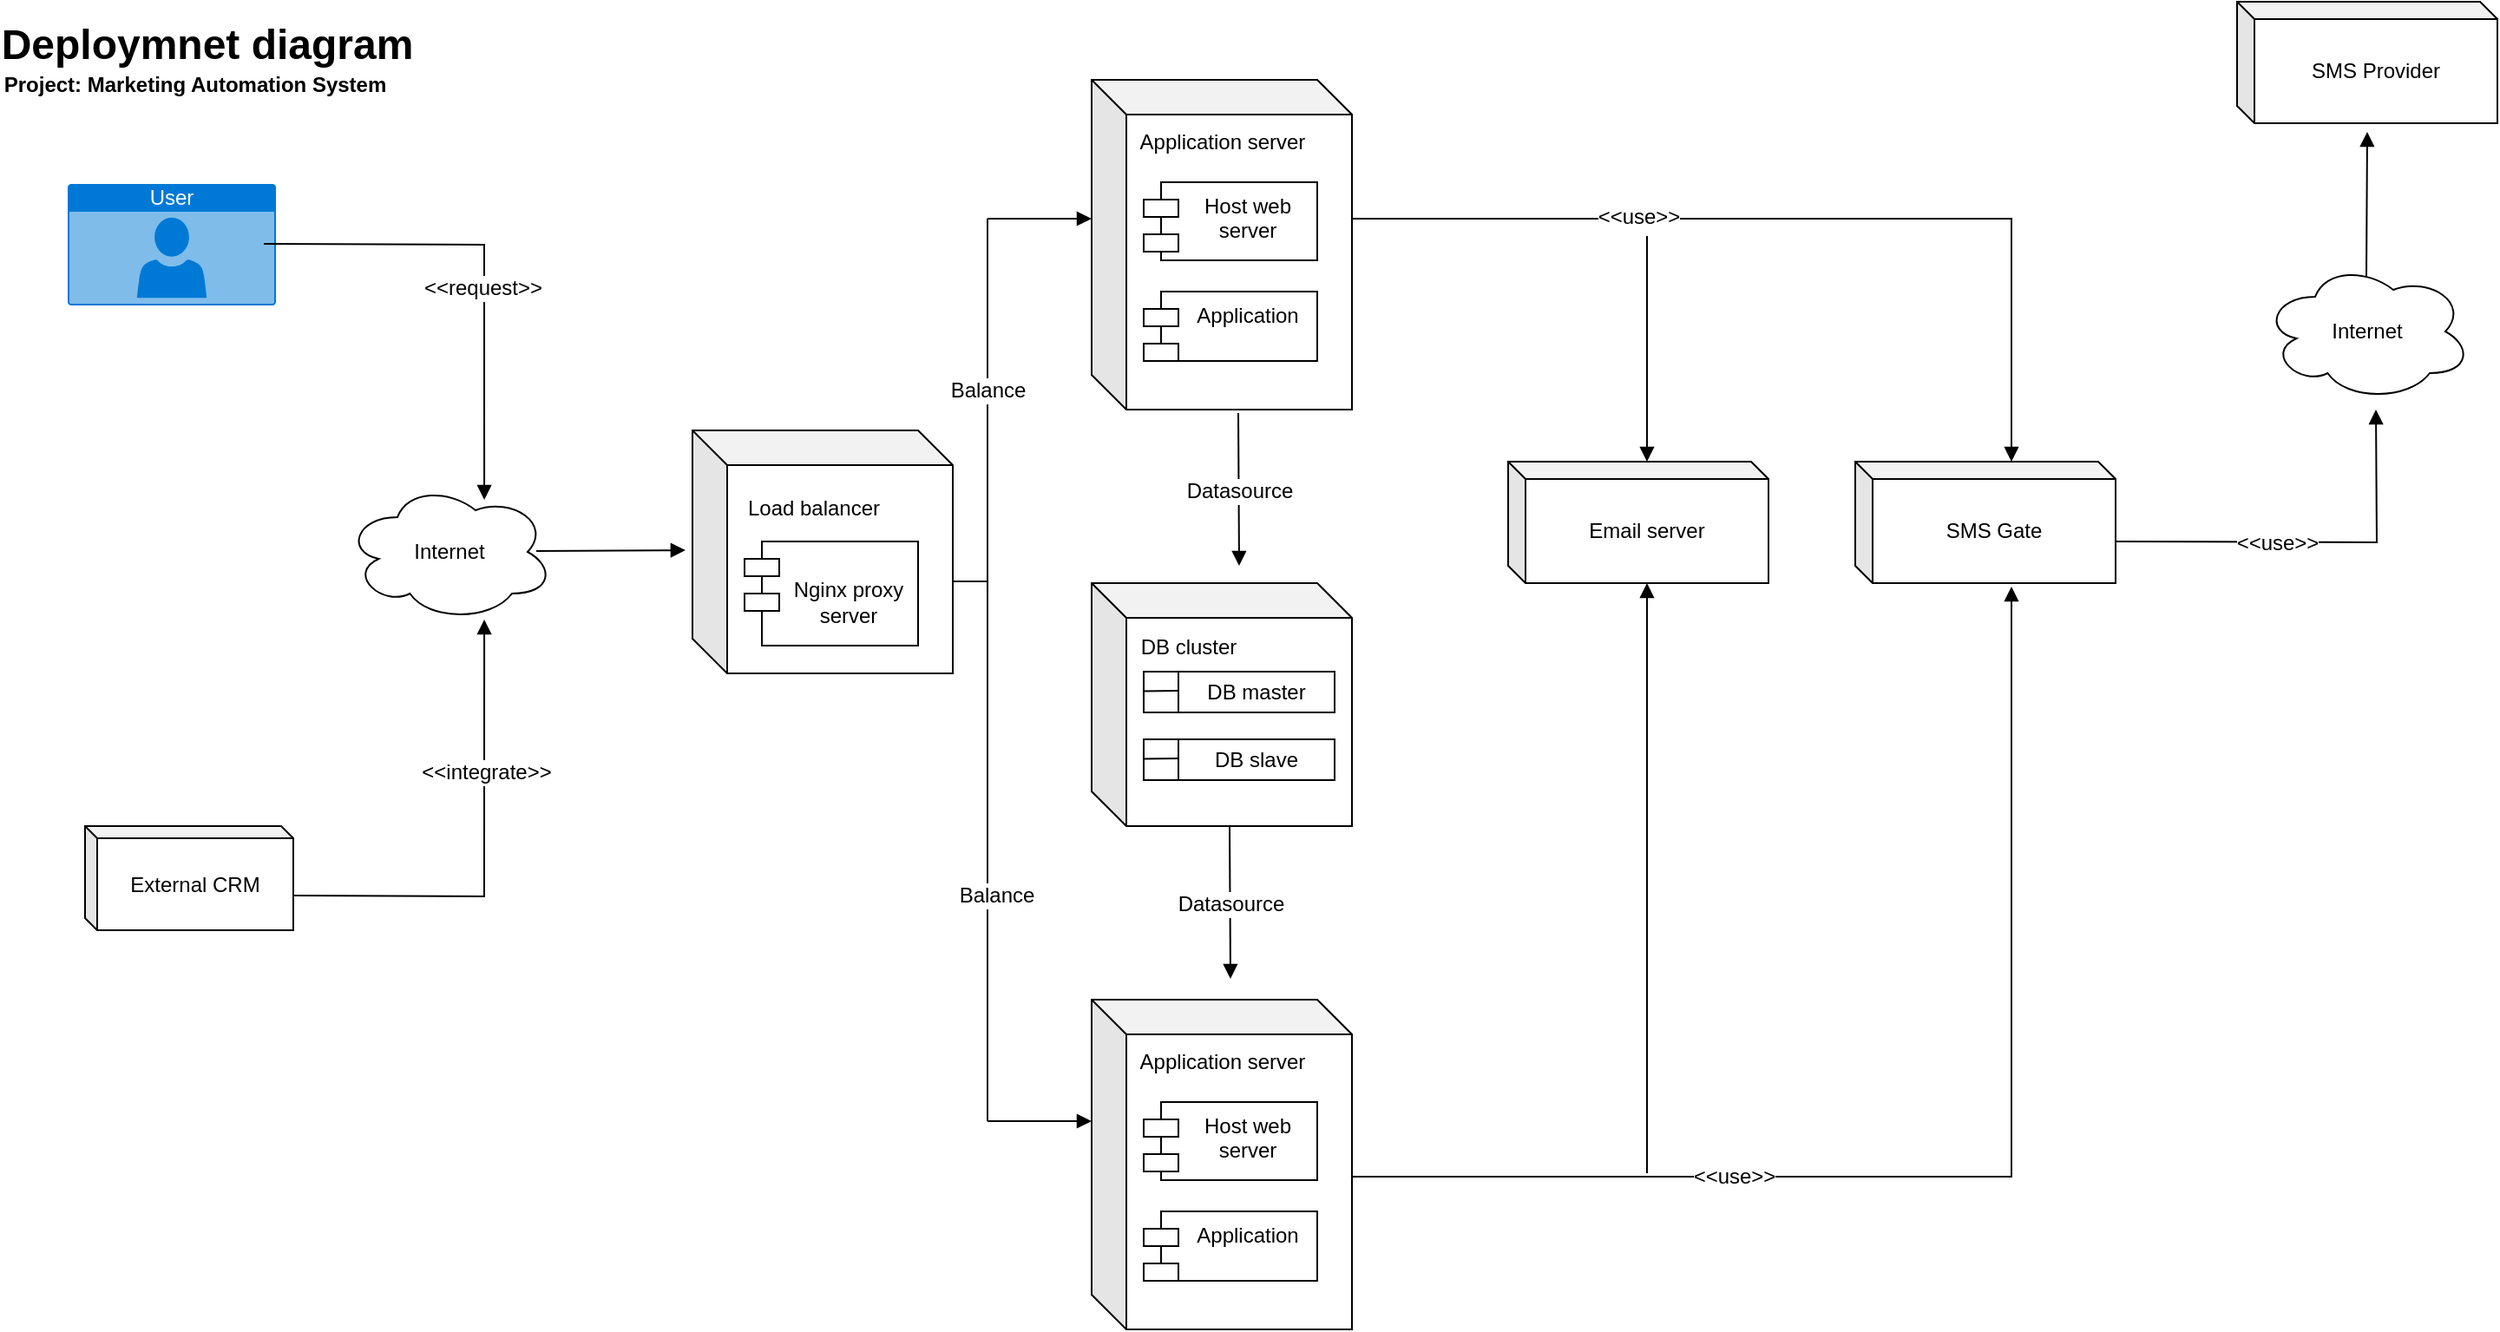 <mxfile version="21.7.0" type="device">
  <diagram name="Página-1" id="_3zXYQcCfY_ImwsTEO7Q">
    <mxGraphModel dx="1434" dy="758" grid="1" gridSize="10" guides="1" tooltips="1" connect="1" arrows="1" fold="1" page="1" pageScale="1" pageWidth="1169" pageHeight="827" math="0" shadow="0">
      <root>
        <mxCell id="0" />
        <mxCell id="1" parent="0" />
        <mxCell id="7_-mxSmgGX1I-88V7FoF-1" value="Deploymnet diagram" style="text;strokeColor=none;fillColor=none;html=1;fontSize=24;fontStyle=1;verticalAlign=middle;align=center;" vertex="1" parent="1">
          <mxGeometry x="80" y="40" width="100" height="40" as="geometry" />
        </mxCell>
        <mxCell id="7_-mxSmgGX1I-88V7FoF-2" value="Project: Marketing Automation System" style="text;align=center;fontStyle=1;verticalAlign=middle;spacingLeft=3;spacingRight=3;strokeColor=none;rotatable=0;points=[[0,0.5],[1,0.5]];portConstraint=eastwest;html=1;" vertex="1" parent="1">
          <mxGeometry x="83" y="70" width="80" height="26" as="geometry" />
        </mxCell>
        <mxCell id="7_-mxSmgGX1I-88V7FoF-3" value="User" style="html=1;whiteSpace=wrap;strokeColor=none;fillColor=#0079D6;labelPosition=center;verticalLabelPosition=middle;verticalAlign=top;align=center;fontSize=12;outlineConnect=0;spacingTop=-6;fontColor=#FFFFFF;sketch=0;shape=mxgraph.sitemap.user;" vertex="1" parent="1">
          <mxGeometry x="50" y="140" width="120" height="70" as="geometry" />
        </mxCell>
        <mxCell id="7_-mxSmgGX1I-88V7FoF-4" value="Internet" style="ellipse;shape=cloud;whiteSpace=wrap;html=1;" vertex="1" parent="1">
          <mxGeometry x="210" y="312" width="120" height="80" as="geometry" />
        </mxCell>
        <mxCell id="7_-mxSmgGX1I-88V7FoF-5" value="External CRM" style="shape=cube;whiteSpace=wrap;html=1;boundedLbl=1;backgroundOutline=1;darkOpacity=0.05;darkOpacity2=0.1;size=7;" vertex="1" parent="1">
          <mxGeometry x="60" y="510" width="120" height="60" as="geometry" />
        </mxCell>
        <mxCell id="7_-mxSmgGX1I-88V7FoF-6" value="" style="shape=cube;whiteSpace=wrap;html=1;boundedLbl=1;backgroundOutline=1;darkOpacity=0.05;darkOpacity2=0.1;" vertex="1" parent="1">
          <mxGeometry x="410" y="282" width="150" height="140" as="geometry" />
        </mxCell>
        <mxCell id="7_-mxSmgGX1I-88V7FoF-7" value="Load balancer" style="text;html=1;strokeColor=none;fillColor=none;align=center;verticalAlign=middle;whiteSpace=wrap;rounded=0;" vertex="1" parent="1">
          <mxGeometry x="440" y="312" width="80" height="30" as="geometry" />
        </mxCell>
        <mxCell id="7_-mxSmgGX1I-88V7FoF-8" value="&lt;br&gt;Nginx proxy server" style="shape=module;align=left;spacingLeft=20;align=center;verticalAlign=top;whiteSpace=wrap;html=1;" vertex="1" parent="1">
          <mxGeometry x="440" y="346" width="100" height="60" as="geometry" />
        </mxCell>
        <mxCell id="7_-mxSmgGX1I-88V7FoF-9" value="" style="shape=cube;whiteSpace=wrap;html=1;boundedLbl=1;backgroundOutline=1;darkOpacity=0.05;darkOpacity2=0.1;" vertex="1" parent="1">
          <mxGeometry x="640" y="80" width="150" height="190" as="geometry" />
        </mxCell>
        <mxCell id="7_-mxSmgGX1I-88V7FoF-10" value="" style="shape=cube;whiteSpace=wrap;html=1;boundedLbl=1;backgroundOutline=1;darkOpacity=0.05;darkOpacity2=0.1;" vertex="1" parent="1">
          <mxGeometry x="640" y="370" width="150" height="140" as="geometry" />
        </mxCell>
        <mxCell id="7_-mxSmgGX1I-88V7FoF-12" value="Email server" style="shape=cube;whiteSpace=wrap;html=1;boundedLbl=1;backgroundOutline=1;darkOpacity=0.05;darkOpacity2=0.1;size=10;" vertex="1" parent="1">
          <mxGeometry x="880" y="300" width="150" height="70" as="geometry" />
        </mxCell>
        <mxCell id="7_-mxSmgGX1I-88V7FoF-13" value="SMS Gate" style="shape=cube;whiteSpace=wrap;html=1;boundedLbl=1;backgroundOutline=1;darkOpacity=0.05;darkOpacity2=0.1;size=10;" vertex="1" parent="1">
          <mxGeometry x="1080" y="300" width="150" height="70" as="geometry" />
        </mxCell>
        <mxCell id="7_-mxSmgGX1I-88V7FoF-14" value="SMS Provider" style="shape=cube;whiteSpace=wrap;html=1;boundedLbl=1;backgroundOutline=1;darkOpacity=0.05;darkOpacity2=0.1;size=10;" vertex="1" parent="1">
          <mxGeometry x="1300" y="35" width="150" height="70" as="geometry" />
        </mxCell>
        <mxCell id="7_-mxSmgGX1I-88V7FoF-15" value="Internet" style="ellipse;shape=cloud;whiteSpace=wrap;html=1;" vertex="1" parent="1">
          <mxGeometry x="1315" y="185" width="120" height="80" as="geometry" />
        </mxCell>
        <mxCell id="7_-mxSmgGX1I-88V7FoF-16" value="Host web server" style="shape=module;align=left;spacingLeft=20;align=center;verticalAlign=top;whiteSpace=wrap;html=1;" vertex="1" parent="1">
          <mxGeometry x="670" y="139" width="100" height="45" as="geometry" />
        </mxCell>
        <mxCell id="7_-mxSmgGX1I-88V7FoF-17" value="Application" style="shape=module;align=left;spacingLeft=20;align=center;verticalAlign=top;whiteSpace=wrap;html=1;" vertex="1" parent="1">
          <mxGeometry x="670" y="202" width="100" height="40" as="geometry" />
        </mxCell>
        <mxCell id="7_-mxSmgGX1I-88V7FoF-18" value="Application server" style="text;html=1;strokeColor=none;fillColor=none;align=center;verticalAlign=middle;whiteSpace=wrap;rounded=0;" vertex="1" parent="1">
          <mxGeometry x="657.5" y="101" width="115" height="30" as="geometry" />
        </mxCell>
        <mxCell id="7_-mxSmgGX1I-88V7FoF-36" value="" style="group" vertex="1" connectable="0" parent="1">
          <mxGeometry x="640" y="610" width="150" height="190" as="geometry" />
        </mxCell>
        <mxCell id="7_-mxSmgGX1I-88V7FoF-32" value="" style="shape=cube;whiteSpace=wrap;html=1;boundedLbl=1;backgroundOutline=1;darkOpacity=0.05;darkOpacity2=0.1;" vertex="1" parent="7_-mxSmgGX1I-88V7FoF-36">
          <mxGeometry width="150" height="190" as="geometry" />
        </mxCell>
        <mxCell id="7_-mxSmgGX1I-88V7FoF-33" value="Host web server" style="shape=module;align=left;spacingLeft=20;align=center;verticalAlign=top;whiteSpace=wrap;html=1;" vertex="1" parent="7_-mxSmgGX1I-88V7FoF-36">
          <mxGeometry x="30" y="59" width="100" height="45" as="geometry" />
        </mxCell>
        <mxCell id="7_-mxSmgGX1I-88V7FoF-34" value="Application" style="shape=module;align=left;spacingLeft=20;align=center;verticalAlign=top;whiteSpace=wrap;html=1;" vertex="1" parent="7_-mxSmgGX1I-88V7FoF-36">
          <mxGeometry x="30" y="122" width="100" height="40" as="geometry" />
        </mxCell>
        <mxCell id="7_-mxSmgGX1I-88V7FoF-35" value="Application server" style="text;html=1;strokeColor=none;fillColor=none;align=center;verticalAlign=middle;whiteSpace=wrap;rounded=0;" vertex="1" parent="7_-mxSmgGX1I-88V7FoF-36">
          <mxGeometry x="17.5" y="21" width="115" height="30" as="geometry" />
        </mxCell>
        <mxCell id="7_-mxSmgGX1I-88V7FoF-37" value="" style="group" vertex="1" connectable="0" parent="1">
          <mxGeometry x="670" y="421" width="110" height="23.5" as="geometry" />
        </mxCell>
        <mxCell id="7_-mxSmgGX1I-88V7FoF-20" value="DB master" style="rounded=0;whiteSpace=wrap;html=1;" vertex="1" parent="7_-mxSmgGX1I-88V7FoF-37">
          <mxGeometry x="20" width="90" height="23.5" as="geometry" />
        </mxCell>
        <mxCell id="7_-mxSmgGX1I-88V7FoF-25" value="" style="group" vertex="1" connectable="0" parent="7_-mxSmgGX1I-88V7FoF-37">
          <mxGeometry width="20" height="23.5" as="geometry" />
        </mxCell>
        <mxCell id="7_-mxSmgGX1I-88V7FoF-23" value="" style="rounded=0;whiteSpace=wrap;html=1;" vertex="1" parent="7_-mxSmgGX1I-88V7FoF-25">
          <mxGeometry width="20" height="23.5" as="geometry" />
        </mxCell>
        <mxCell id="7_-mxSmgGX1I-88V7FoF-24" value="" style="endArrow=none;html=1;rounded=0;" edge="1" parent="7_-mxSmgGX1I-88V7FoF-25">
          <mxGeometry width="50" height="50" relative="1" as="geometry">
            <mxPoint y="11.25" as="sourcePoint" />
            <mxPoint x="20" y="11" as="targetPoint" />
          </mxGeometry>
        </mxCell>
        <mxCell id="7_-mxSmgGX1I-88V7FoF-38" value="" style="group" vertex="1" connectable="0" parent="1">
          <mxGeometry x="670" y="460" width="110" height="23.5" as="geometry" />
        </mxCell>
        <mxCell id="7_-mxSmgGX1I-88V7FoF-26" value="DB slave" style="rounded=0;whiteSpace=wrap;html=1;" vertex="1" parent="7_-mxSmgGX1I-88V7FoF-38">
          <mxGeometry x="20" width="90" height="23.5" as="geometry" />
        </mxCell>
        <mxCell id="7_-mxSmgGX1I-88V7FoF-27" value="" style="group" vertex="1" connectable="0" parent="7_-mxSmgGX1I-88V7FoF-38">
          <mxGeometry width="20" height="23.5" as="geometry" />
        </mxCell>
        <mxCell id="7_-mxSmgGX1I-88V7FoF-28" value="" style="rounded=0;whiteSpace=wrap;html=1;" vertex="1" parent="7_-mxSmgGX1I-88V7FoF-27">
          <mxGeometry width="20" height="23.5" as="geometry" />
        </mxCell>
        <mxCell id="7_-mxSmgGX1I-88V7FoF-29" value="" style="endArrow=none;html=1;rounded=0;" edge="1" parent="7_-mxSmgGX1I-88V7FoF-27">
          <mxGeometry width="50" height="50" relative="1" as="geometry">
            <mxPoint y="11.25" as="sourcePoint" />
            <mxPoint x="20" y="11" as="targetPoint" />
          </mxGeometry>
        </mxCell>
        <mxCell id="7_-mxSmgGX1I-88V7FoF-39" value="&amp;nbsp;DB cluster" style="text;html=1;strokeColor=none;fillColor=none;align=left;verticalAlign=middle;whiteSpace=wrap;rounded=0;" vertex="1" parent="1">
          <mxGeometry x="662.5" y="392" width="115" height="30" as="geometry" />
        </mxCell>
        <mxCell id="7_-mxSmgGX1I-88V7FoF-40" value="" style="endArrow=block;html=1;rounded=0;edgeStyle=orthogonalEdgeStyle;entryX=0.667;entryY=0.125;entryDx=0;entryDy=0;entryPerimeter=0;endFill=1;" edge="1" parent="1" target="7_-mxSmgGX1I-88V7FoF-4">
          <mxGeometry width="50" height="50" relative="1" as="geometry">
            <mxPoint x="163" y="174.5" as="sourcePoint" />
            <mxPoint x="253" y="174.5" as="targetPoint" />
          </mxGeometry>
        </mxCell>
        <mxCell id="7_-mxSmgGX1I-88V7FoF-41" value="&lt;font style=&quot;font-size: 12px;&quot;&gt;&amp;lt;&amp;lt;request&amp;gt;&amp;gt;&lt;/font&gt;" style="edgeLabel;html=1;align=center;verticalAlign=middle;resizable=0;points=[];" vertex="1" connectable="0" parent="7_-mxSmgGX1I-88V7FoF-40">
          <mxGeometry x="0.111" y="-1" relative="1" as="geometry">
            <mxPoint as="offset" />
          </mxGeometry>
        </mxCell>
        <mxCell id="7_-mxSmgGX1I-88V7FoF-43" value="" style="endArrow=block;html=1;rounded=0;edgeStyle=orthogonalEdgeStyle;entryX=0.667;entryY=0.988;entryDx=0;entryDy=0;entryPerimeter=0;endFill=1;" edge="1" parent="1" target="7_-mxSmgGX1I-88V7FoF-4">
          <mxGeometry width="50" height="50" relative="1" as="geometry">
            <mxPoint x="180" y="550" as="sourcePoint" />
            <mxPoint x="270" y="550" as="targetPoint" />
          </mxGeometry>
        </mxCell>
        <mxCell id="7_-mxSmgGX1I-88V7FoF-44" value="&lt;font style=&quot;font-size: 12px;&quot;&gt;&amp;lt;&amp;lt;integrate&amp;gt;&amp;gt;&lt;/font&gt;" style="edgeLabel;html=1;align=center;verticalAlign=middle;resizable=0;points=[];" vertex="1" connectable="0" parent="7_-mxSmgGX1I-88V7FoF-43">
          <mxGeometry x="0.34" y="-1" relative="1" as="geometry">
            <mxPoint y="-1" as="offset" />
          </mxGeometry>
        </mxCell>
        <mxCell id="7_-mxSmgGX1I-88V7FoF-45" value="" style="endArrow=block;html=1;rounded=0;endFill=1;entryX=-0.027;entryY=0.493;entryDx=0;entryDy=0;entryPerimeter=0;" edge="1" parent="1" target="7_-mxSmgGX1I-88V7FoF-6">
          <mxGeometry width="50" height="50" relative="1" as="geometry">
            <mxPoint x="320" y="351.5" as="sourcePoint" />
            <mxPoint x="400" y="350" as="targetPoint" />
          </mxGeometry>
        </mxCell>
        <mxCell id="7_-mxSmgGX1I-88V7FoF-46" value="" style="endArrow=none;html=1;rounded=0;" edge="1" parent="1">
          <mxGeometry width="50" height="50" relative="1" as="geometry">
            <mxPoint x="560" y="369" as="sourcePoint" />
            <mxPoint x="580" y="369" as="targetPoint" />
          </mxGeometry>
        </mxCell>
        <mxCell id="7_-mxSmgGX1I-88V7FoF-47" value="" style="endArrow=none;html=1;rounded=0;" edge="1" parent="1">
          <mxGeometry width="50" height="50" relative="1" as="geometry">
            <mxPoint x="580" y="680" as="sourcePoint" />
            <mxPoint x="580" y="160" as="targetPoint" />
          </mxGeometry>
        </mxCell>
        <mxCell id="7_-mxSmgGX1I-88V7FoF-57" value="&lt;font style=&quot;font-size: 12px;&quot;&gt;Balance&lt;/font&gt;" style="edgeLabel;html=1;align=center;verticalAlign=middle;resizable=0;points=[];" vertex="1" connectable="0" parent="7_-mxSmgGX1I-88V7FoF-47">
          <mxGeometry x="0.619" relative="1" as="geometry">
            <mxPoint as="offset" />
          </mxGeometry>
        </mxCell>
        <mxCell id="7_-mxSmgGX1I-88V7FoF-48" value="" style="endArrow=block;html=1;rounded=0;endFill=1;" edge="1" parent="1">
          <mxGeometry width="50" height="50" relative="1" as="geometry">
            <mxPoint x="580" y="160" as="sourcePoint" />
            <mxPoint x="640" y="160" as="targetPoint" />
          </mxGeometry>
        </mxCell>
        <mxCell id="7_-mxSmgGX1I-88V7FoF-49" value="" style="endArrow=block;html=1;rounded=0;endFill=1;" edge="1" parent="1">
          <mxGeometry width="50" height="50" relative="1" as="geometry">
            <mxPoint x="580" y="680" as="sourcePoint" />
            <mxPoint x="640" y="680" as="targetPoint" />
          </mxGeometry>
        </mxCell>
        <mxCell id="7_-mxSmgGX1I-88V7FoF-51" value="" style="endArrow=block;html=1;rounded=0;edgeStyle=orthogonalEdgeStyle;endFill=1;entryX=0.6;entryY=0;entryDx=0;entryDy=0;entryPerimeter=0;" edge="1" parent="1" target="7_-mxSmgGX1I-88V7FoF-13">
          <mxGeometry width="50" height="50" relative="1" as="geometry">
            <mxPoint x="790" y="160" as="sourcePoint" />
            <mxPoint x="1170" y="290" as="targetPoint" />
            <Array as="points">
              <mxPoint x="1170" y="160" />
            </Array>
          </mxGeometry>
        </mxCell>
        <mxCell id="7_-mxSmgGX1I-88V7FoF-52" value="&lt;font style=&quot;font-size: 12px;&quot;&gt;&amp;lt;&amp;lt;use&amp;gt;&amp;gt;&lt;/font&gt;" style="edgeLabel;html=1;align=center;verticalAlign=middle;resizable=0;points=[];" vertex="1" connectable="0" parent="7_-mxSmgGX1I-88V7FoF-51">
          <mxGeometry x="0.111" y="-1" relative="1" as="geometry">
            <mxPoint x="-124" y="-2" as="offset" />
          </mxGeometry>
        </mxCell>
        <mxCell id="7_-mxSmgGX1I-88V7FoF-53" value="" style="endArrow=block;html=1;rounded=0;endFill=1;" edge="1" parent="1">
          <mxGeometry width="50" height="50" relative="1" as="geometry">
            <mxPoint x="960" y="170" as="sourcePoint" />
            <mxPoint x="960" y="300" as="targetPoint" />
          </mxGeometry>
        </mxCell>
        <mxCell id="7_-mxSmgGX1I-88V7FoF-54" value="" style="endArrow=block;html=1;rounded=0;edgeStyle=orthogonalEdgeStyle;endFill=1;" edge="1" parent="1">
          <mxGeometry width="50" height="50" relative="1" as="geometry">
            <mxPoint x="790" y="712" as="sourcePoint" />
            <mxPoint x="1170" y="372" as="targetPoint" />
            <Array as="points">
              <mxPoint x="1170" y="712" />
            </Array>
          </mxGeometry>
        </mxCell>
        <mxCell id="7_-mxSmgGX1I-88V7FoF-55" value="&lt;font style=&quot;font-size: 12px;&quot;&gt;&amp;lt;&amp;lt;use&amp;gt;&amp;gt;&lt;/font&gt;" style="edgeLabel;html=1;align=center;verticalAlign=middle;resizable=0;points=[];" vertex="1" connectable="0" parent="7_-mxSmgGX1I-88V7FoF-54">
          <mxGeometry x="0.111" y="-1" relative="1" as="geometry">
            <mxPoint x="-161" y="20" as="offset" />
          </mxGeometry>
        </mxCell>
        <mxCell id="7_-mxSmgGX1I-88V7FoF-56" value="" style="endArrow=block;html=1;rounded=0;endFill=1;entryX=0;entryY=0;entryDx=80;entryDy=70;entryPerimeter=0;" edge="1" parent="1" target="7_-mxSmgGX1I-88V7FoF-12">
          <mxGeometry width="50" height="50" relative="1" as="geometry">
            <mxPoint x="960" y="710" as="sourcePoint" />
            <mxPoint x="960" y="380" as="targetPoint" />
          </mxGeometry>
        </mxCell>
        <mxCell id="7_-mxSmgGX1I-88V7FoF-58" value="&lt;font style=&quot;font-size: 12px;&quot;&gt;Balance&lt;/font&gt;" style="edgeLabel;html=1;align=center;verticalAlign=middle;resizable=0;points=[];" vertex="1" connectable="0" parent="1">
          <mxGeometry x="585" y="550" as="geometry" />
        </mxCell>
        <mxCell id="7_-mxSmgGX1I-88V7FoF-59" value="" style="endArrow=block;html=1;rounded=0;endFill=1;edgeStyle=orthogonalEdgeStyle;" edge="1" parent="1">
          <mxGeometry width="50" height="50" relative="1" as="geometry">
            <mxPoint x="1230" y="346" as="sourcePoint" />
            <mxPoint x="1380" y="270" as="targetPoint" />
          </mxGeometry>
        </mxCell>
        <mxCell id="7_-mxSmgGX1I-88V7FoF-60" value="&lt;font style=&quot;font-size: 12px;&quot;&gt;&amp;lt;&amp;lt;use&amp;gt;&amp;gt;&lt;/font&gt;" style="edgeLabel;html=1;align=center;verticalAlign=middle;resizable=0;points=[];" vertex="1" connectable="0" parent="7_-mxSmgGX1I-88V7FoF-59">
          <mxGeometry x="-0.181" relative="1" as="geometry">
            <mxPoint as="offset" />
          </mxGeometry>
        </mxCell>
        <mxCell id="7_-mxSmgGX1I-88V7FoF-61" value="" style="endArrow=block;html=1;rounded=0;endFill=1;" edge="1" parent="1">
          <mxGeometry width="50" height="50" relative="1" as="geometry">
            <mxPoint x="1374.5" y="193.25" as="sourcePoint" />
            <mxPoint x="1375" y="110" as="targetPoint" />
          </mxGeometry>
        </mxCell>
        <mxCell id="7_-mxSmgGX1I-88V7FoF-62" value="" style="endArrow=block;html=1;rounded=0;endFill=1;" edge="1" parent="1">
          <mxGeometry width="50" height="50" relative="1" as="geometry">
            <mxPoint x="724.5" y="272" as="sourcePoint" />
            <mxPoint x="725" y="360" as="targetPoint" />
          </mxGeometry>
        </mxCell>
        <mxCell id="7_-mxSmgGX1I-88V7FoF-63" value="&lt;font style=&quot;font-size: 12px;&quot;&gt;Datasource&lt;/font&gt;" style="edgeLabel;html=1;align=center;verticalAlign=middle;resizable=0;points=[];" vertex="1" connectable="0" parent="7_-mxSmgGX1I-88V7FoF-62">
          <mxGeometry x="0.023" relative="1" as="geometry">
            <mxPoint as="offset" />
          </mxGeometry>
        </mxCell>
        <mxCell id="7_-mxSmgGX1I-88V7FoF-64" value="" style="endArrow=block;html=1;rounded=0;endFill=1;" edge="1" parent="1">
          <mxGeometry width="50" height="50" relative="1" as="geometry">
            <mxPoint x="719.5" y="510" as="sourcePoint" />
            <mxPoint x="720" y="598" as="targetPoint" />
          </mxGeometry>
        </mxCell>
        <mxCell id="7_-mxSmgGX1I-88V7FoF-65" value="&lt;font style=&quot;font-size: 12px;&quot;&gt;Datasource&lt;/font&gt;" style="edgeLabel;html=1;align=center;verticalAlign=middle;resizable=0;points=[];" vertex="1" connectable="0" parent="7_-mxSmgGX1I-88V7FoF-64">
          <mxGeometry x="0.023" relative="1" as="geometry">
            <mxPoint as="offset" />
          </mxGeometry>
        </mxCell>
      </root>
    </mxGraphModel>
  </diagram>
</mxfile>
